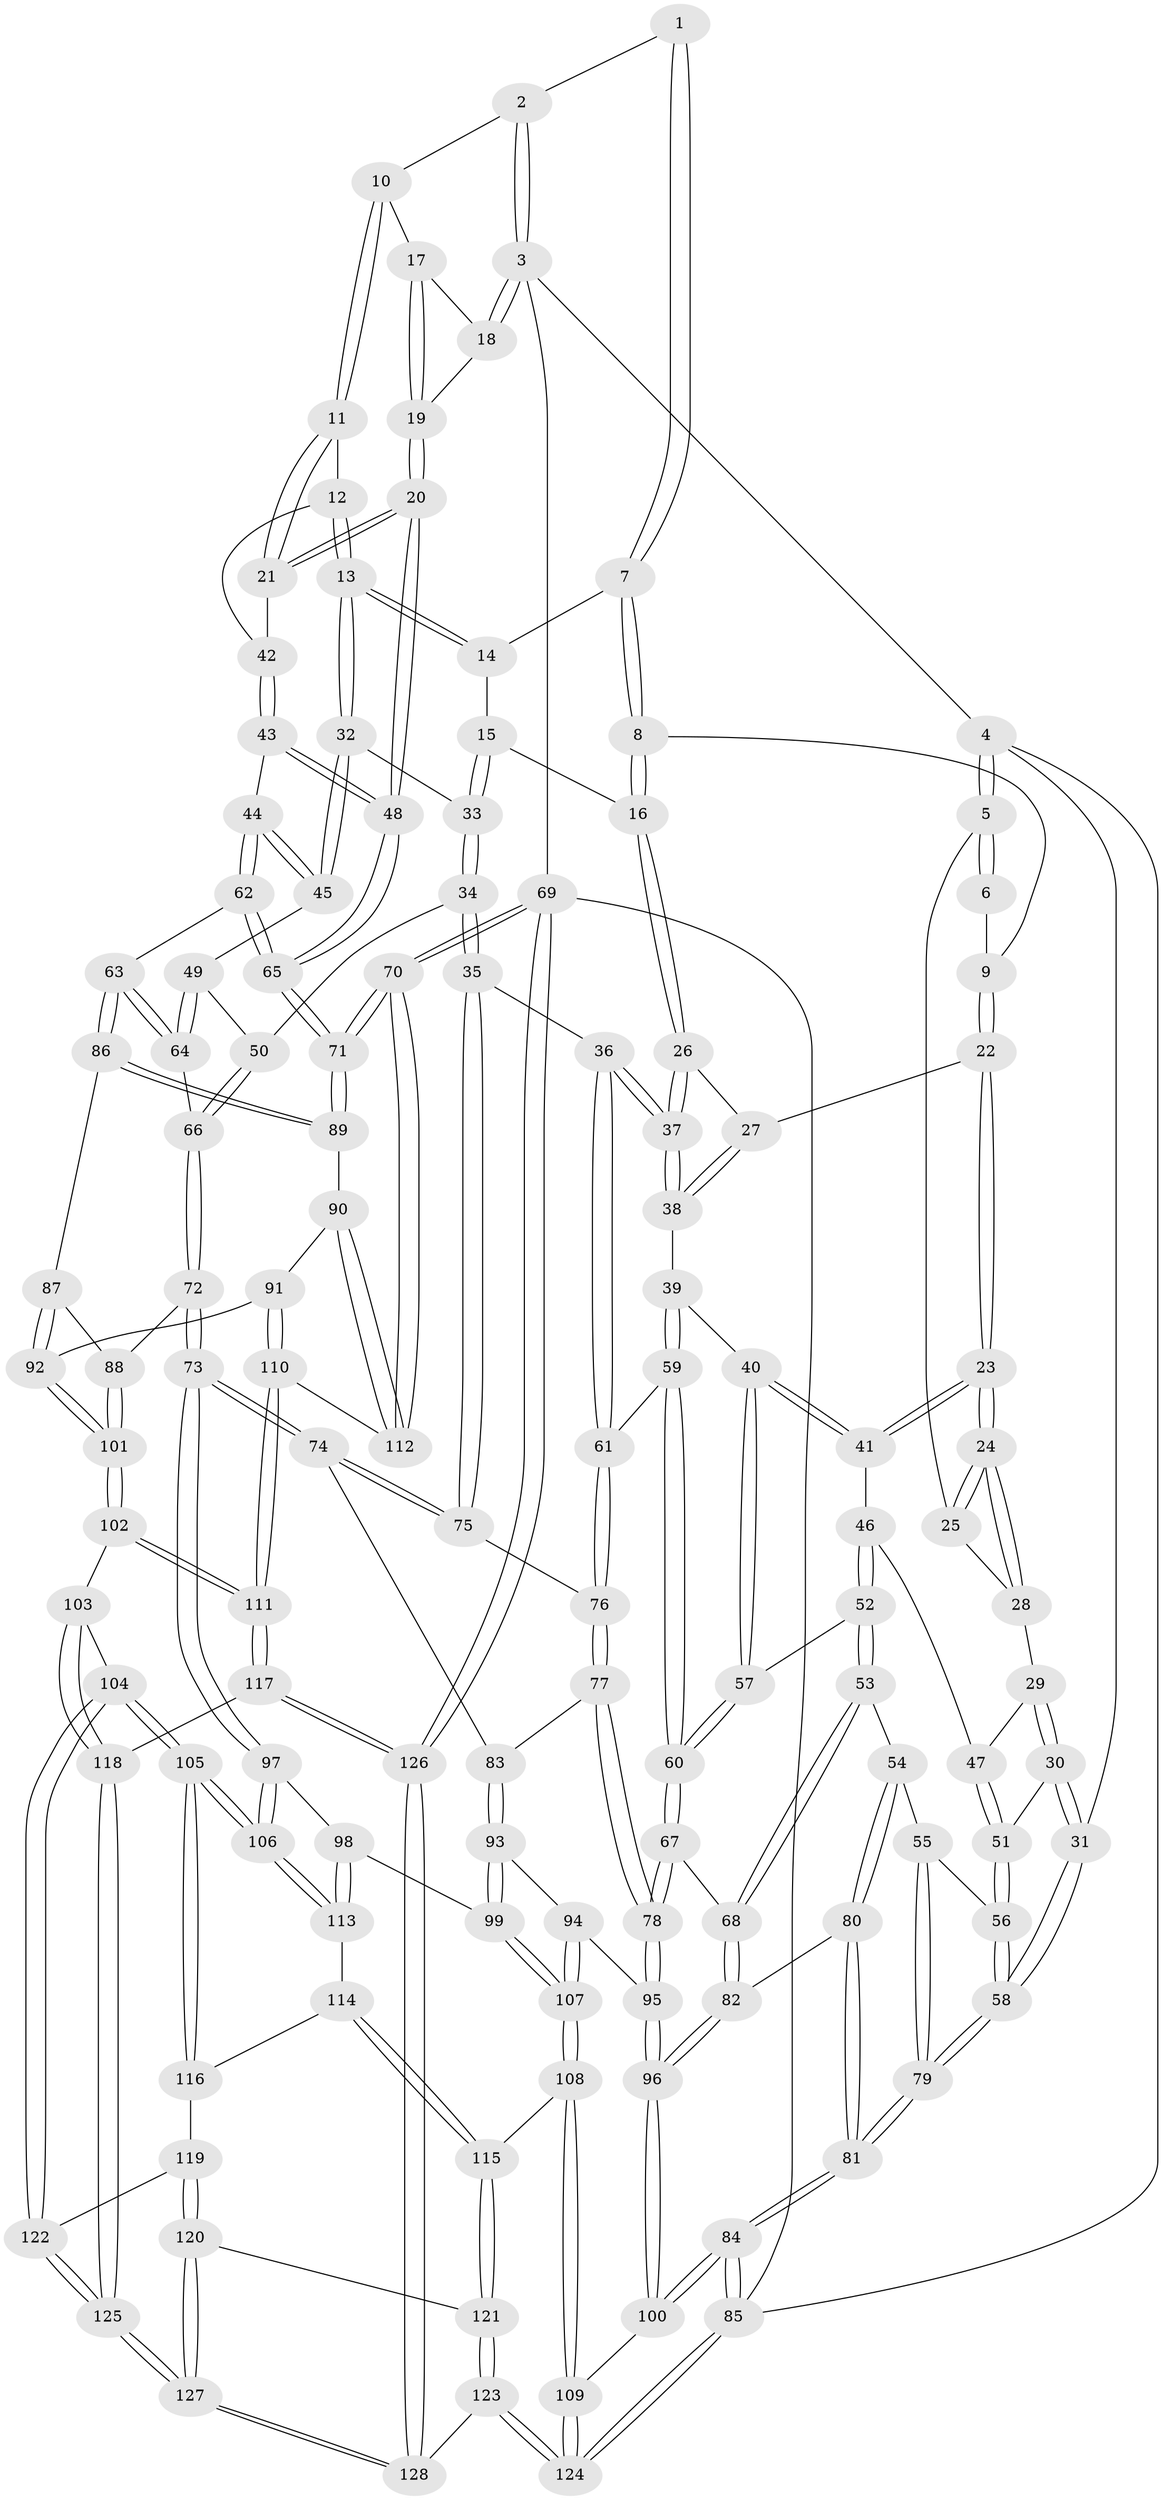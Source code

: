 // Generated by graph-tools (version 1.1) at 2025/11/02/27/25 16:11:58]
// undirected, 128 vertices, 317 edges
graph export_dot {
graph [start="1"]
  node [color=gray90,style=filled];
  1 [pos="+0.6744879606328129+0"];
  2 [pos="+0.8058222519823333+0"];
  3 [pos="+1+0"];
  4 [pos="+0+0"];
  5 [pos="+0+0"];
  6 [pos="+0.40368123886368057+0"];
  7 [pos="+0.6526768383798071+0"];
  8 [pos="+0.5395748475906149+0.09665775490587061"];
  9 [pos="+0.46405321303573616+0.08189759984480975"];
  10 [pos="+0.8601175410623134+0.04051673475769042"];
  11 [pos="+0.8600579049358472+0.06959619632906028"];
  12 [pos="+0.834116114304628+0.15642760431323646"];
  13 [pos="+0.8227668911985692+0.16332078181462864"];
  14 [pos="+0.6784288057087251+0.016337850765421526"];
  15 [pos="+0.6581885160109384+0.15152105096017596"];
  16 [pos="+0.5740686664489569+0.1560900667748627"];
  17 [pos="+0.8854780067594487+0.03799653534465163"];
  18 [pos="+1+0"];
  19 [pos="+1+0.024419095215327098"];
  20 [pos="+1+0.051700470779529925"];
  21 [pos="+1+0.09528072942962333"];
  22 [pos="+0.3853113125830172+0.1405029812600932"];
  23 [pos="+0.27765347346579566+0.16552654956563617"];
  24 [pos="+0.2775462378613927+0.1653898789234233"];
  25 [pos="+0.011181793320768+0"];
  26 [pos="+0.5464390751927954+0.23079717056247578"];
  27 [pos="+0.47204758632751426+0.20821193643649025"];
  28 [pos="+0.08580937123622046+0.23226142193152"];
  29 [pos="+0.07230471210078279+0.259036205537914"];
  30 [pos="+0+0.26863100641805593"];
  31 [pos="+0+0.2379465737194018"];
  32 [pos="+0.7833696804454644+0.20537486576057712"];
  33 [pos="+0.7614486067902027+0.21312857511361832"];
  34 [pos="+0.6537494682855862+0.36059599946774984"];
  35 [pos="+0.6113157396819381+0.3713195977622961"];
  36 [pos="+0.5700920029016898+0.3418479553009209"];
  37 [pos="+0.5643390001860579+0.3348721579249427"];
  38 [pos="+0.3995127705714033+0.30797526576248596"];
  39 [pos="+0.361758030775476+0.3090774236489186"];
  40 [pos="+0.3246691169602028+0.2785927824298593"];
  41 [pos="+0.27857749766819156+0.19105719828247897"];
  42 [pos="+0.9213603984780292+0.1881555243286923"];
  43 [pos="+0.976838800691023+0.32532718056416005"];
  44 [pos="+0.9031825409853744+0.37242938550399834"];
  45 [pos="+0.8825339555048002+0.367575213379233"];
  46 [pos="+0.15230104898309887+0.31546687458361883"];
  47 [pos="+0.12881822630426504+0.3116029413211127"];
  48 [pos="+1+0.33949987483789684"];
  49 [pos="+0.8446856998695655+0.38645908687105335"];
  50 [pos="+0.7074674757642521+0.3916392548806067"];
  51 [pos="+0.0688395934881513+0.35358210402543766"];
  52 [pos="+0.1745983188067697+0.3994327096121085"];
  53 [pos="+0.08684837201908767+0.4563838544990562"];
  54 [pos="+0.08308088830252815+0.4556870266281993"];
  55 [pos="+0.08079223707705216+0.4539998074290966"];
  56 [pos="+0.05937635341962229+0.41647165631754296"];
  57 [pos="+0.22645348421579617+0.42167869784233164"];
  58 [pos="+0+0.29235380568900116"];
  59 [pos="+0.37430574827983887+0.4314608423297786"];
  60 [pos="+0.2608572157498263+0.4800670023206055"];
  61 [pos="+0.3983743887437924+0.44842076679504783"];
  62 [pos="+0.9402072163605341+0.5072969275533221"];
  63 [pos="+0.8900380480648662+0.5337337234373892"];
  64 [pos="+0.8080859687155577+0.5009078253381405"];
  65 [pos="+1+0.6010059878083492"];
  66 [pos="+0.7715540094133536+0.5051133082513033"];
  67 [pos="+0.24564054423763035+0.5575799569226066"];
  68 [pos="+0.10479454501232353+0.482650800983086"];
  69 [pos="+1+1"];
  70 [pos="+1+1"];
  71 [pos="+1+0.6766272101669679"];
  72 [pos="+0.7087842110966165+0.6016249535423761"];
  73 [pos="+0.6232438502799897+0.5894540401328283"];
  74 [pos="+0.5972046142355498+0.553424899668394"];
  75 [pos="+0.6003729436191475+0.4194745512713987"];
  76 [pos="+0.4207081909660072+0.49014762051374255"];
  77 [pos="+0.4261341128873282+0.526651166689301"];
  78 [pos="+0.24902970668331958+0.581694484292656"];
  79 [pos="+0+0.5060893843560963"];
  80 [pos="+0+0.6015989203553241"];
  81 [pos="+0+0.6426885259069386"];
  82 [pos="+0.10105890595856862+0.6205366578690668"];
  83 [pos="+0.45621983607151767+0.5647564898387221"];
  84 [pos="+0+0.852383597373996"];
  85 [pos="+0+1"];
  86 [pos="+0.8788570903162993+0.5643595340446719"];
  87 [pos="+0.8487856221455989+0.5983813317615653"];
  88 [pos="+0.7140037390544873+0.6067299548491051"];
  89 [pos="+0.960846424326531+0.7090937060155236"];
  90 [pos="+0.9188604919160923+0.7242530927678285"];
  91 [pos="+0.8885471439395118+0.7242500808465441"];
  92 [pos="+0.8593228705586348+0.7203901232411214"];
  93 [pos="+0.43416332998839346+0.6237499851475686"];
  94 [pos="+0.2818274902246541+0.6380499624008683"];
  95 [pos="+0.24209593961198955+0.6190436762067304"];
  96 [pos="+0.18280637048853635+0.6671162414714535"];
  97 [pos="+0.5802545324241036+0.6915014788696304"];
  98 [pos="+0.47270831880936937+0.7270676408373704"];
  99 [pos="+0.4654328771235323+0.7235075178043872"];
  100 [pos="+0.17132075697221566+0.7207606876921681"];
  101 [pos="+0.7774208696872337+0.7432856678866242"];
  102 [pos="+0.7729494973850647+0.7511524034256172"];
  103 [pos="+0.7228876695537226+0.7918137120340282"];
  104 [pos="+0.6725721145003564+0.8177110618936978"];
  105 [pos="+0.6629630861292173+0.8094336268737781"];
  106 [pos="+0.6475560899711865+0.7945019204180149"];
  107 [pos="+0.37319275550228265+0.750165252342144"];
  108 [pos="+0.33090741884246894+0.826625907951785"];
  109 [pos="+0.2141643527232935+0.855361394884881"];
  110 [pos="+0.8685341663249201+0.8746713482731657"];
  111 [pos="+0.8594030007465484+0.8773346251615595"];
  112 [pos="+0.9230702801765898+0.8700235726576078"];
  113 [pos="+0.4901491939782232+0.8070495889331868"];
  114 [pos="+0.4899901404437425+0.8089224558683327"];
  115 [pos="+0.3731229285274892+0.8585015359010164"];
  116 [pos="+0.4991734235503514+0.8393822437461341"];
  117 [pos="+0.8313950260627775+0.9176491001380334"];
  118 [pos="+0.8148461192486112+0.9167158451203357"];
  119 [pos="+0.49967485889084906+0.8419577115965101"];
  120 [pos="+0.4969356934890998+0.9836331449577387"];
  121 [pos="+0.3814289200812276+0.8725856139912815"];
  122 [pos="+0.6632353238431071+0.8565165486800919"];
  123 [pos="+0.1700367919611+1"];
  124 [pos="+0.016948711832958836+1"];
  125 [pos="+0.6507159686057892+0.9666800169633479"];
  126 [pos="+1+1"];
  127 [pos="+0.5613360477991661+1"];
  128 [pos="+0.5609620322077993+1"];
  1 -- 2;
  1 -- 7;
  1 -- 7;
  2 -- 3;
  2 -- 3;
  2 -- 10;
  3 -- 4;
  3 -- 18;
  3 -- 18;
  3 -- 69;
  4 -- 5;
  4 -- 5;
  4 -- 31;
  4 -- 85;
  5 -- 6;
  5 -- 6;
  5 -- 25;
  6 -- 9;
  7 -- 8;
  7 -- 8;
  7 -- 14;
  8 -- 9;
  8 -- 16;
  8 -- 16;
  9 -- 22;
  9 -- 22;
  10 -- 11;
  10 -- 11;
  10 -- 17;
  11 -- 12;
  11 -- 21;
  11 -- 21;
  12 -- 13;
  12 -- 13;
  12 -- 42;
  13 -- 14;
  13 -- 14;
  13 -- 32;
  13 -- 32;
  14 -- 15;
  15 -- 16;
  15 -- 33;
  15 -- 33;
  16 -- 26;
  16 -- 26;
  17 -- 18;
  17 -- 19;
  17 -- 19;
  18 -- 19;
  19 -- 20;
  19 -- 20;
  20 -- 21;
  20 -- 21;
  20 -- 48;
  20 -- 48;
  21 -- 42;
  22 -- 23;
  22 -- 23;
  22 -- 27;
  23 -- 24;
  23 -- 24;
  23 -- 41;
  23 -- 41;
  24 -- 25;
  24 -- 25;
  24 -- 28;
  24 -- 28;
  25 -- 28;
  26 -- 27;
  26 -- 37;
  26 -- 37;
  27 -- 38;
  27 -- 38;
  28 -- 29;
  29 -- 30;
  29 -- 30;
  29 -- 47;
  30 -- 31;
  30 -- 31;
  30 -- 51;
  31 -- 58;
  31 -- 58;
  32 -- 33;
  32 -- 45;
  32 -- 45;
  33 -- 34;
  33 -- 34;
  34 -- 35;
  34 -- 35;
  34 -- 50;
  35 -- 36;
  35 -- 75;
  35 -- 75;
  36 -- 37;
  36 -- 37;
  36 -- 61;
  36 -- 61;
  37 -- 38;
  37 -- 38;
  38 -- 39;
  39 -- 40;
  39 -- 59;
  39 -- 59;
  40 -- 41;
  40 -- 41;
  40 -- 57;
  40 -- 57;
  41 -- 46;
  42 -- 43;
  42 -- 43;
  43 -- 44;
  43 -- 48;
  43 -- 48;
  44 -- 45;
  44 -- 45;
  44 -- 62;
  44 -- 62;
  45 -- 49;
  46 -- 47;
  46 -- 52;
  46 -- 52;
  47 -- 51;
  47 -- 51;
  48 -- 65;
  48 -- 65;
  49 -- 50;
  49 -- 64;
  49 -- 64;
  50 -- 66;
  50 -- 66;
  51 -- 56;
  51 -- 56;
  52 -- 53;
  52 -- 53;
  52 -- 57;
  53 -- 54;
  53 -- 68;
  53 -- 68;
  54 -- 55;
  54 -- 80;
  54 -- 80;
  55 -- 56;
  55 -- 79;
  55 -- 79;
  56 -- 58;
  56 -- 58;
  57 -- 60;
  57 -- 60;
  58 -- 79;
  58 -- 79;
  59 -- 60;
  59 -- 60;
  59 -- 61;
  60 -- 67;
  60 -- 67;
  61 -- 76;
  61 -- 76;
  62 -- 63;
  62 -- 65;
  62 -- 65;
  63 -- 64;
  63 -- 64;
  63 -- 86;
  63 -- 86;
  64 -- 66;
  65 -- 71;
  65 -- 71;
  66 -- 72;
  66 -- 72;
  67 -- 68;
  67 -- 78;
  67 -- 78;
  68 -- 82;
  68 -- 82;
  69 -- 70;
  69 -- 70;
  69 -- 126;
  69 -- 126;
  69 -- 85;
  70 -- 71;
  70 -- 71;
  70 -- 112;
  70 -- 112;
  71 -- 89;
  71 -- 89;
  72 -- 73;
  72 -- 73;
  72 -- 88;
  73 -- 74;
  73 -- 74;
  73 -- 97;
  73 -- 97;
  74 -- 75;
  74 -- 75;
  74 -- 83;
  75 -- 76;
  76 -- 77;
  76 -- 77;
  77 -- 78;
  77 -- 78;
  77 -- 83;
  78 -- 95;
  78 -- 95;
  79 -- 81;
  79 -- 81;
  80 -- 81;
  80 -- 81;
  80 -- 82;
  81 -- 84;
  81 -- 84;
  82 -- 96;
  82 -- 96;
  83 -- 93;
  83 -- 93;
  84 -- 85;
  84 -- 85;
  84 -- 100;
  84 -- 100;
  85 -- 124;
  85 -- 124;
  86 -- 87;
  86 -- 89;
  86 -- 89;
  87 -- 88;
  87 -- 92;
  87 -- 92;
  88 -- 101;
  88 -- 101;
  89 -- 90;
  90 -- 91;
  90 -- 112;
  90 -- 112;
  91 -- 92;
  91 -- 110;
  91 -- 110;
  92 -- 101;
  92 -- 101;
  93 -- 94;
  93 -- 99;
  93 -- 99;
  94 -- 95;
  94 -- 107;
  94 -- 107;
  95 -- 96;
  95 -- 96;
  96 -- 100;
  96 -- 100;
  97 -- 98;
  97 -- 106;
  97 -- 106;
  98 -- 99;
  98 -- 113;
  98 -- 113;
  99 -- 107;
  99 -- 107;
  100 -- 109;
  101 -- 102;
  101 -- 102;
  102 -- 103;
  102 -- 111;
  102 -- 111;
  103 -- 104;
  103 -- 118;
  103 -- 118;
  104 -- 105;
  104 -- 105;
  104 -- 122;
  104 -- 122;
  105 -- 106;
  105 -- 106;
  105 -- 116;
  105 -- 116;
  106 -- 113;
  106 -- 113;
  107 -- 108;
  107 -- 108;
  108 -- 109;
  108 -- 109;
  108 -- 115;
  109 -- 124;
  109 -- 124;
  110 -- 111;
  110 -- 111;
  110 -- 112;
  111 -- 117;
  111 -- 117;
  113 -- 114;
  114 -- 115;
  114 -- 115;
  114 -- 116;
  115 -- 121;
  115 -- 121;
  116 -- 119;
  117 -- 118;
  117 -- 126;
  117 -- 126;
  118 -- 125;
  118 -- 125;
  119 -- 120;
  119 -- 120;
  119 -- 122;
  120 -- 121;
  120 -- 127;
  120 -- 127;
  121 -- 123;
  121 -- 123;
  122 -- 125;
  122 -- 125;
  123 -- 124;
  123 -- 124;
  123 -- 128;
  125 -- 127;
  125 -- 127;
  126 -- 128;
  126 -- 128;
  127 -- 128;
  127 -- 128;
}
